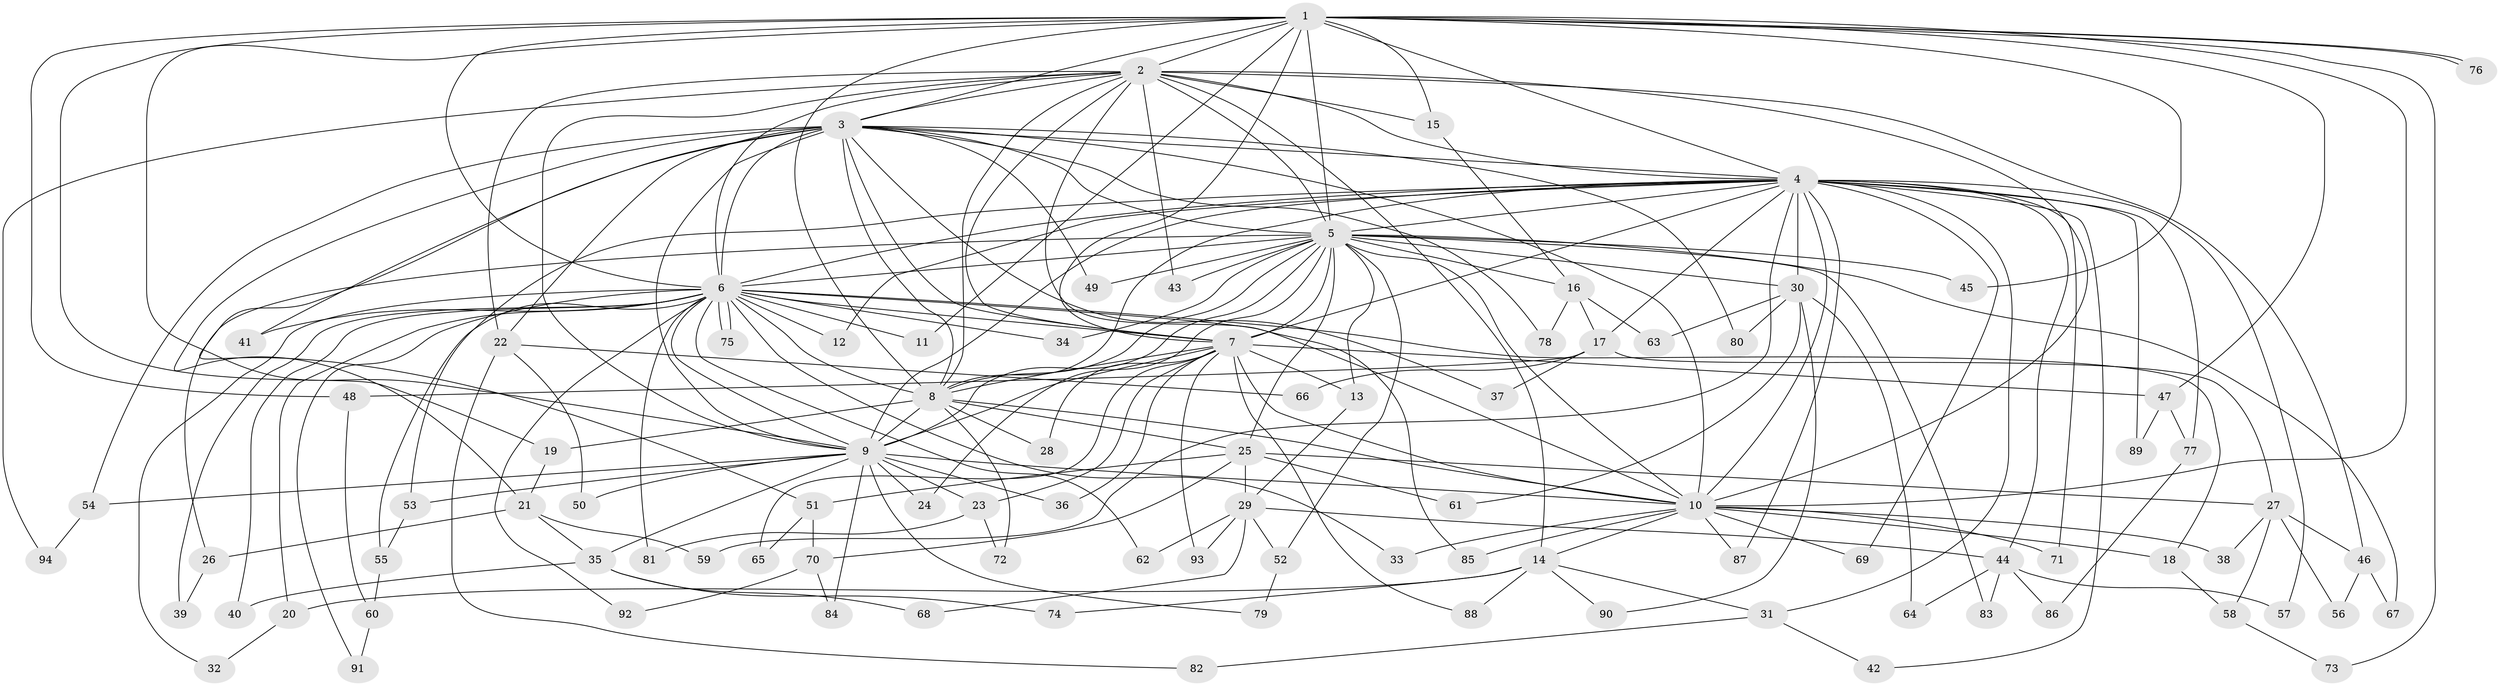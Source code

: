 // Generated by graph-tools (version 1.1) at 2025/01/03/09/25 03:01:35]
// undirected, 94 vertices, 213 edges
graph export_dot {
graph [start="1"]
  node [color=gray90,style=filled];
  1;
  2;
  3;
  4;
  5;
  6;
  7;
  8;
  9;
  10;
  11;
  12;
  13;
  14;
  15;
  16;
  17;
  18;
  19;
  20;
  21;
  22;
  23;
  24;
  25;
  26;
  27;
  28;
  29;
  30;
  31;
  32;
  33;
  34;
  35;
  36;
  37;
  38;
  39;
  40;
  41;
  42;
  43;
  44;
  45;
  46;
  47;
  48;
  49;
  50;
  51;
  52;
  53;
  54;
  55;
  56;
  57;
  58;
  59;
  60;
  61;
  62;
  63;
  64;
  65;
  66;
  67;
  68;
  69;
  70;
  71;
  72;
  73;
  74;
  75;
  76;
  77;
  78;
  79;
  80;
  81;
  82;
  83;
  84;
  85;
  86;
  87;
  88;
  89;
  90;
  91;
  92;
  93;
  94;
  1 -- 2;
  1 -- 3;
  1 -- 4;
  1 -- 5;
  1 -- 6;
  1 -- 7;
  1 -- 8;
  1 -- 9;
  1 -- 10;
  1 -- 11;
  1 -- 15;
  1 -- 19;
  1 -- 45;
  1 -- 47;
  1 -- 48;
  1 -- 73;
  1 -- 76;
  1 -- 76;
  2 -- 3;
  2 -- 4;
  2 -- 5;
  2 -- 6;
  2 -- 7;
  2 -- 8;
  2 -- 9;
  2 -- 10;
  2 -- 14;
  2 -- 15;
  2 -- 22;
  2 -- 43;
  2 -- 46;
  2 -- 85;
  2 -- 94;
  3 -- 4;
  3 -- 5;
  3 -- 6;
  3 -- 7;
  3 -- 8;
  3 -- 9;
  3 -- 10;
  3 -- 21;
  3 -- 22;
  3 -- 37;
  3 -- 41;
  3 -- 49;
  3 -- 51;
  3 -- 54;
  3 -- 78;
  3 -- 80;
  4 -- 5;
  4 -- 6;
  4 -- 7;
  4 -- 8;
  4 -- 9;
  4 -- 10;
  4 -- 12;
  4 -- 17;
  4 -- 30;
  4 -- 31;
  4 -- 42;
  4 -- 44;
  4 -- 53;
  4 -- 57;
  4 -- 59;
  4 -- 69;
  4 -- 71;
  4 -- 77;
  4 -- 87;
  4 -- 89;
  5 -- 6;
  5 -- 7;
  5 -- 8;
  5 -- 9;
  5 -- 10;
  5 -- 13;
  5 -- 16;
  5 -- 24;
  5 -- 25;
  5 -- 26;
  5 -- 30;
  5 -- 34;
  5 -- 43;
  5 -- 45;
  5 -- 49;
  5 -- 52;
  5 -- 67;
  5 -- 83;
  6 -- 7;
  6 -- 8;
  6 -- 9;
  6 -- 10;
  6 -- 11;
  6 -- 12;
  6 -- 18;
  6 -- 20;
  6 -- 32;
  6 -- 33;
  6 -- 34;
  6 -- 39;
  6 -- 40;
  6 -- 41;
  6 -- 55;
  6 -- 62;
  6 -- 75;
  6 -- 75;
  6 -- 81;
  6 -- 91;
  6 -- 92;
  7 -- 8;
  7 -- 9;
  7 -- 10;
  7 -- 13;
  7 -- 23;
  7 -- 28;
  7 -- 36;
  7 -- 47;
  7 -- 65;
  7 -- 88;
  7 -- 93;
  8 -- 9;
  8 -- 10;
  8 -- 19;
  8 -- 25;
  8 -- 28;
  8 -- 72;
  9 -- 10;
  9 -- 23;
  9 -- 24;
  9 -- 35;
  9 -- 36;
  9 -- 50;
  9 -- 53;
  9 -- 54;
  9 -- 79;
  9 -- 84;
  10 -- 14;
  10 -- 18;
  10 -- 33;
  10 -- 38;
  10 -- 69;
  10 -- 71;
  10 -- 85;
  10 -- 87;
  13 -- 29;
  14 -- 20;
  14 -- 31;
  14 -- 74;
  14 -- 88;
  14 -- 90;
  15 -- 16;
  16 -- 17;
  16 -- 63;
  16 -- 78;
  17 -- 27;
  17 -- 37;
  17 -- 48;
  17 -- 66;
  18 -- 58;
  19 -- 21;
  20 -- 32;
  21 -- 26;
  21 -- 35;
  21 -- 59;
  22 -- 50;
  22 -- 66;
  22 -- 82;
  23 -- 72;
  23 -- 81;
  25 -- 27;
  25 -- 29;
  25 -- 51;
  25 -- 61;
  25 -- 70;
  26 -- 39;
  27 -- 38;
  27 -- 46;
  27 -- 56;
  27 -- 58;
  29 -- 44;
  29 -- 52;
  29 -- 62;
  29 -- 68;
  29 -- 93;
  30 -- 61;
  30 -- 63;
  30 -- 64;
  30 -- 80;
  30 -- 90;
  31 -- 42;
  31 -- 82;
  35 -- 40;
  35 -- 68;
  35 -- 74;
  44 -- 57;
  44 -- 64;
  44 -- 83;
  44 -- 86;
  46 -- 56;
  46 -- 67;
  47 -- 77;
  47 -- 89;
  48 -- 60;
  51 -- 65;
  51 -- 70;
  52 -- 79;
  53 -- 55;
  54 -- 94;
  55 -- 60;
  58 -- 73;
  60 -- 91;
  70 -- 84;
  70 -- 92;
  77 -- 86;
}
